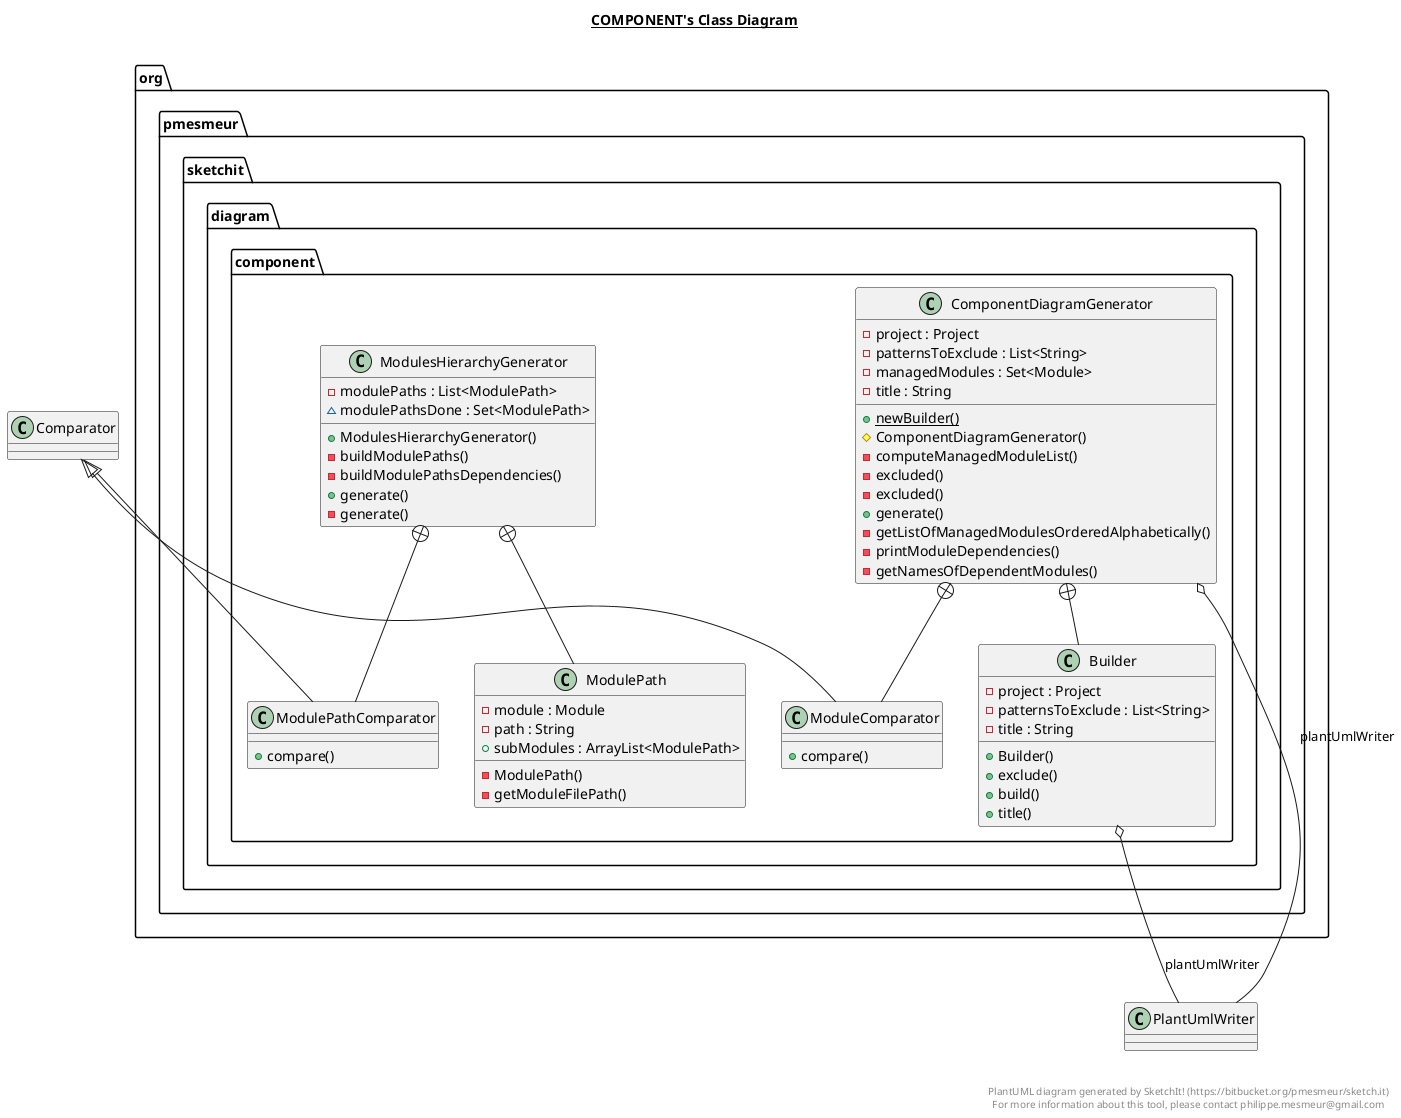 @startuml

title __COMPONENT's Class Diagram__\n

  package org.pmesmeur.sketchit {
    package org.pmesmeur.sketchit.diagram {
      package org.pmesmeur.sketchit.diagram.component {
        class ComponentDiagramGenerator {
            - project : Project
            - patternsToExclude : List<String>
            - managedModules : Set<Module>
            - title : String
            {static} + newBuilder()
            # ComponentDiagramGenerator()
            - computeManagedModuleList()
            - excluded()
            - excluded()
            + generate()
            - getListOfManagedModulesOrderedAlphabetically()
            - printModuleDependencies()
            - getNamesOfDependentModules()
        }
      }
    }
  }
  

  package org.pmesmeur.sketchit {
    package org.pmesmeur.sketchit.diagram {
      package org.pmesmeur.sketchit.diagram.component {
        class Builder {
            - project : Project
            - patternsToExclude : List<String>
            - title : String
            + Builder()
            + exclude()
            + build()
            + title()
        }
      }
    }
  }
  

  package org.pmesmeur.sketchit {
    package org.pmesmeur.sketchit.diagram {
      package org.pmesmeur.sketchit.diagram.component {
        class ModuleComparator {
            + compare()
        }
      }
    }
  }
  

  package org.pmesmeur.sketchit {
    package org.pmesmeur.sketchit.diagram {
      package org.pmesmeur.sketchit.diagram.component {
        class ModulesHierarchyGenerator {
            - modulePaths : List<ModulePath>
            ~ modulePathsDone : Set<ModulePath>
            + ModulesHierarchyGenerator()
            - buildModulePaths()
            - buildModulePathsDependencies()
            + generate()
            - generate()
        }
      }
    }
  }
  

  package org.pmesmeur.sketchit {
    package org.pmesmeur.sketchit.diagram {
      package org.pmesmeur.sketchit.diagram.component {
        class ModulePath {
            - module : Module
            - path : String
            + subModules : ArrayList<ModulePath>
            - ModulePath()
            - getModuleFilePath()
        }
      }
    }
  }
  

  package org.pmesmeur.sketchit {
    package org.pmesmeur.sketchit.diagram {
      package org.pmesmeur.sketchit.diagram.component {
        class ModulePathComparator {
            + compare()
        }
      }
    }
  }
  

  ComponentDiagramGenerator o-- PlantUmlWriter : plantUmlWriter
  ComponentDiagramGenerator +-down- Builder
  ComponentDiagramGenerator +-down- ModuleComparator
  Builder o-- PlantUmlWriter : plantUmlWriter
  ModuleComparator -up-|> Comparator
  ModulesHierarchyGenerator +-down- ModulePath
  ModulesHierarchyGenerator +-down- ModulePathComparator
  ModulePathComparator -up-|> Comparator


right footer


PlantUML diagram generated by SketchIt! (https://bitbucket.org/pmesmeur/sketch.it)
For more information about this tool, please contact philippe.mesmeur@gmail.com
endfooter

@enduml

